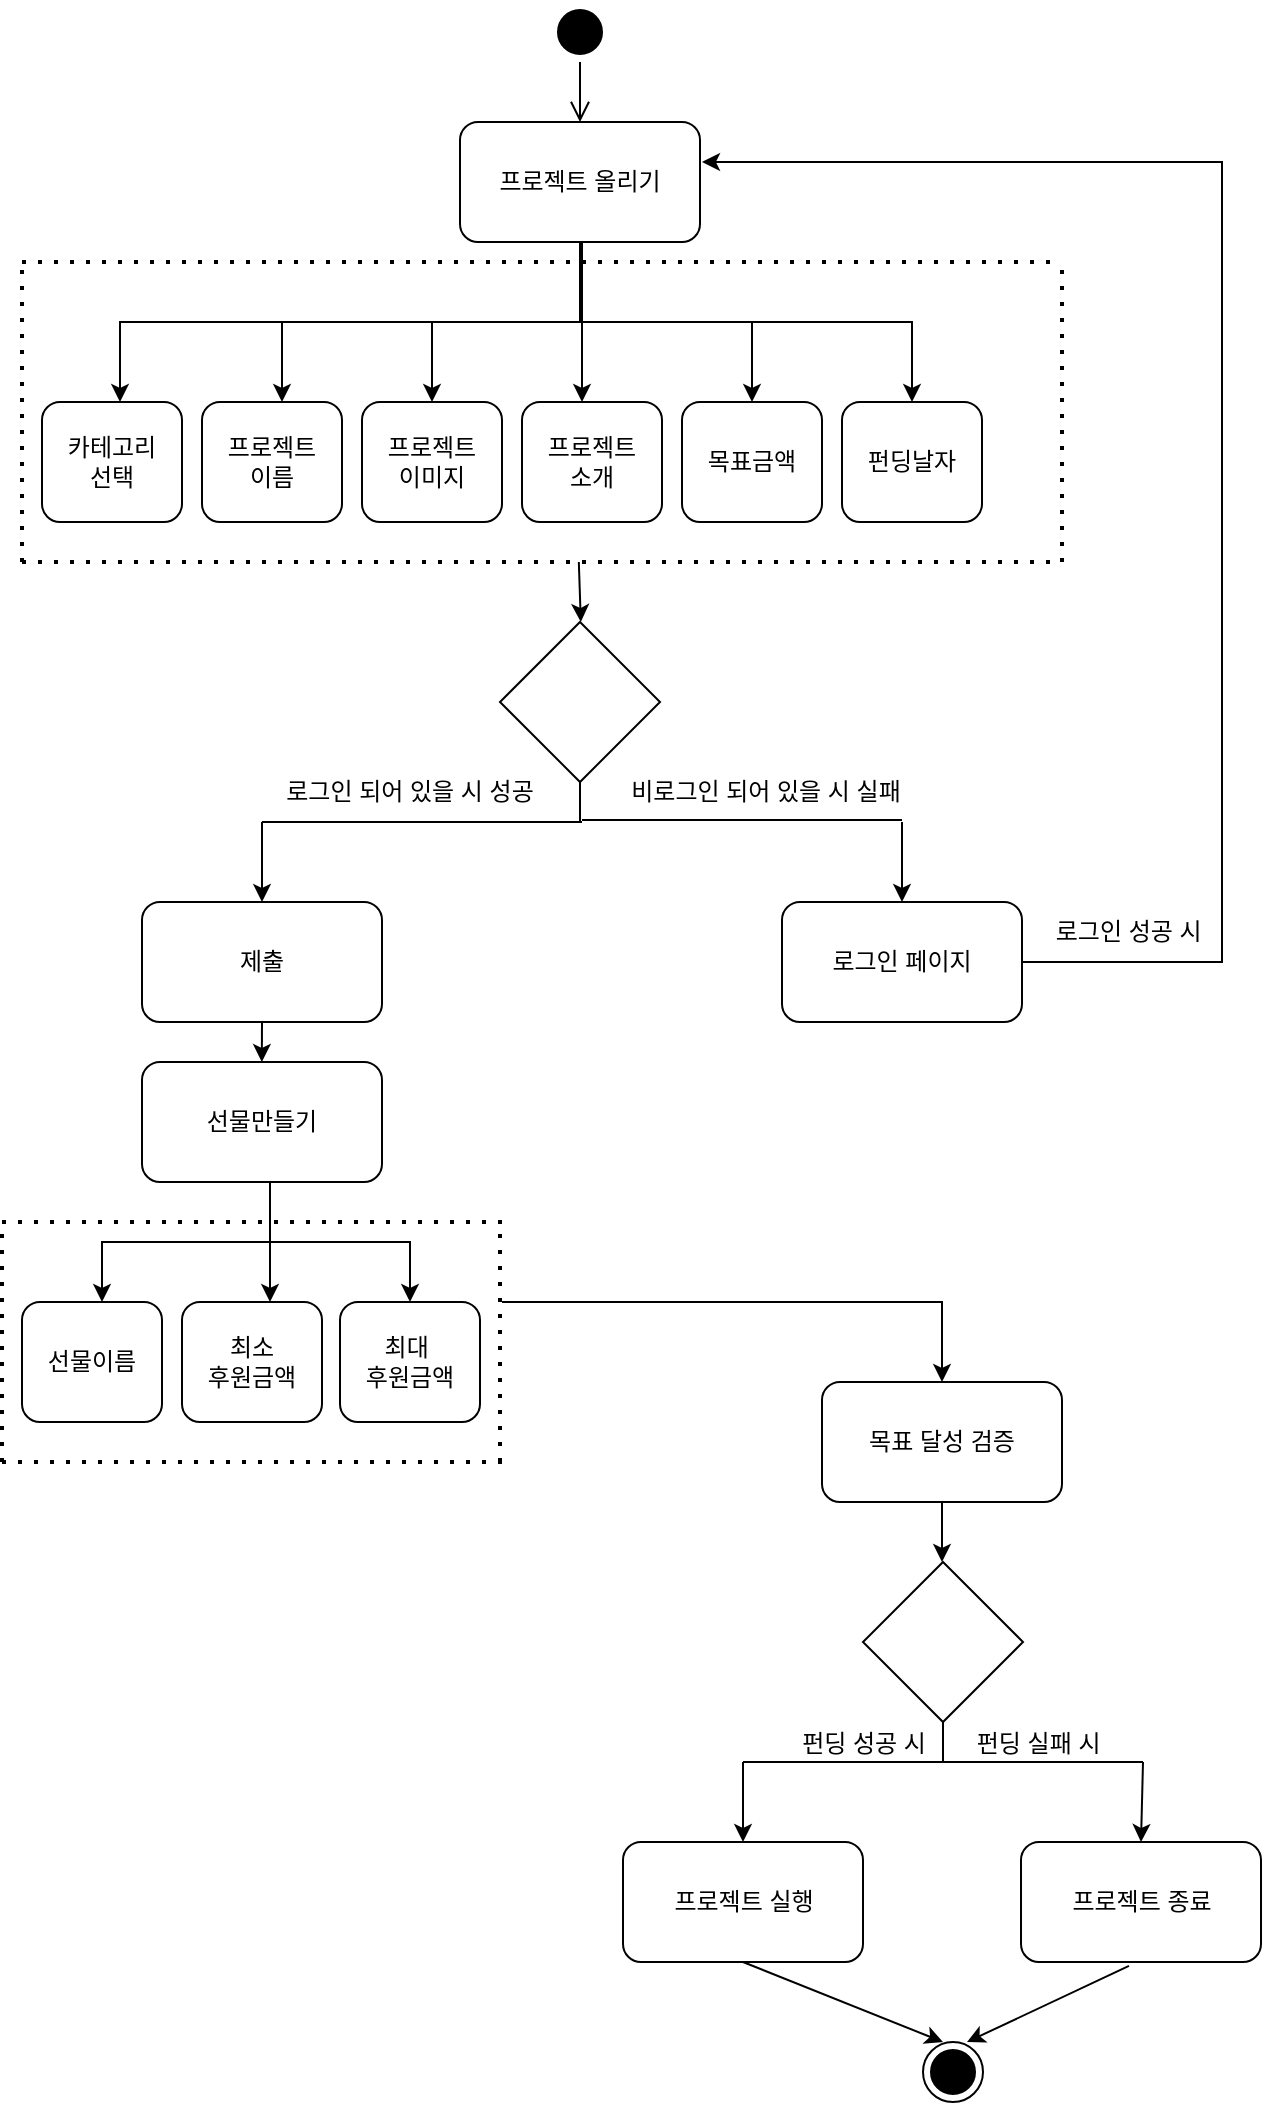 <mxfile version="20.2.7" type="device"><diagram id="DosK1IgngQuKl956r8d3" name="페이지-1"><mxGraphModel dx="1673" dy="820" grid="1" gridSize="10" guides="1" tooltips="1" connect="1" arrows="1" fold="1" page="1" pageScale="1" pageWidth="827" pageHeight="1169" math="0" shadow="0"><root><mxCell id="0"/><mxCell id="1" parent="0"/><mxCell id="dFunKYaq9AGWRSbqwoWt-5" value="" style="ellipse;html=1;shape=startState;fillColor=#000000;strokeColor=#000000;" parent="1" vertex="1"><mxGeometry x="384" width="30" height="30" as="geometry"/></mxCell><mxCell id="dFunKYaq9AGWRSbqwoWt-6" value="" style="edgeStyle=orthogonalEdgeStyle;html=1;verticalAlign=bottom;endArrow=open;endSize=8;strokeColor=#000000;rounded=0;" parent="1" source="dFunKYaq9AGWRSbqwoWt-5" edge="1"><mxGeometry relative="1" as="geometry"><mxPoint x="399" y="60" as="targetPoint"/><mxPoint x="404" y="-80" as="sourcePoint"/><Array as="points"/></mxGeometry></mxCell><mxCell id="dFunKYaq9AGWRSbqwoWt-11" style="edgeStyle=orthogonalEdgeStyle;rounded=0;orthogonalLoop=1;jettySize=auto;html=1;exitX=0.5;exitY=1;exitDx=0;exitDy=0;strokeColor=#000000;" parent="1" edge="1"><mxGeometry relative="1" as="geometry"><mxPoint x="399" y="100" as="sourcePoint"/><mxPoint x="399" y="100" as="targetPoint"/></mxGeometry></mxCell><mxCell id="BVV09I-UK46WeGzYg7kz-34" style="edgeStyle=orthogonalEdgeStyle;rounded=0;orthogonalLoop=1;jettySize=auto;html=1;exitX=0.5;exitY=0;exitDx=0;exitDy=0;" edge="1" parent="1" source="dFunKYaq9AGWRSbqwoWt-12"><mxGeometry relative="1" as="geometry"><mxPoint x="398.765" y="60" as="targetPoint"/></mxGeometry></mxCell><mxCell id="dFunKYaq9AGWRSbqwoWt-12" value="프로젝트 올리기" style="rounded=1;whiteSpace=wrap;html=1;strokeColor=#000000;" parent="1" vertex="1"><mxGeometry x="339" y="60" width="120" height="60" as="geometry"/></mxCell><mxCell id="dFunKYaq9AGWRSbqwoWt-13" value="" style="edgeStyle=elbowEdgeStyle;elbow=vertical;endArrow=classic;html=1;rounded=0;strokeColor=#000000;exitX=0.5;exitY=1;exitDx=0;exitDy=0;" parent="1" source="dFunKYaq9AGWRSbqwoWt-12" edge="1"><mxGeometry width="50" height="50" relative="1" as="geometry"><mxPoint x="339" y="120" as="sourcePoint"/><mxPoint x="169" y="200" as="targetPoint"/></mxGeometry></mxCell><mxCell id="dFunKYaq9AGWRSbqwoWt-15" value="" style="endArrow=classic;html=1;rounded=0;strokeColor=#000000;" parent="1" edge="1"><mxGeometry width="50" height="50" relative="1" as="geometry"><mxPoint x="250" y="160" as="sourcePoint"/><mxPoint x="250" y="200" as="targetPoint"/></mxGeometry></mxCell><mxCell id="dFunKYaq9AGWRSbqwoWt-17" value="카테고리&lt;br&gt;선택" style="rounded=1;whiteSpace=wrap;html=1;strokeColor=#000000;" parent="1" vertex="1"><mxGeometry x="130" y="200" width="70" height="60" as="geometry"/></mxCell><mxCell id="dFunKYaq9AGWRSbqwoWt-18" value="프로젝트&lt;br&gt;이름" style="rounded=1;whiteSpace=wrap;html=1;strokeColor=#000000;" parent="1" vertex="1"><mxGeometry x="210" y="200" width="70" height="60" as="geometry"/></mxCell><mxCell id="dFunKYaq9AGWRSbqwoWt-19" value="프로젝트&lt;br&gt;이미지" style="rounded=1;whiteSpace=wrap;html=1;strokeColor=#000000;" parent="1" vertex="1"><mxGeometry x="290" y="200" width="70" height="60" as="geometry"/></mxCell><mxCell id="dFunKYaq9AGWRSbqwoWt-20" value="프로젝트&lt;br&gt;소개" style="rounded=1;whiteSpace=wrap;html=1;strokeColor=#000000;" parent="1" vertex="1"><mxGeometry x="370" y="200" width="70" height="60" as="geometry"/></mxCell><mxCell id="dFunKYaq9AGWRSbqwoWt-21" value="목표금액" style="rounded=1;whiteSpace=wrap;html=1;strokeColor=#000000;" parent="1" vertex="1"><mxGeometry x="450" y="200" width="70" height="60" as="geometry"/></mxCell><mxCell id="dFunKYaq9AGWRSbqwoWt-22" value="펀딩날자" style="rounded=1;whiteSpace=wrap;html=1;strokeColor=#000000;" parent="1" vertex="1"><mxGeometry x="530" y="200" width="70" height="60" as="geometry"/></mxCell><mxCell id="dFunKYaq9AGWRSbqwoWt-23" value="" style="endArrow=classic;html=1;rounded=0;strokeColor=#000000;entryX=0.5;entryY=0;entryDx=0;entryDy=0;" parent="1" target="dFunKYaq9AGWRSbqwoWt-19" edge="1"><mxGeometry width="50" height="50" relative="1" as="geometry"><mxPoint x="325" y="160" as="sourcePoint"/><mxPoint x="260" y="210" as="targetPoint"/></mxGeometry></mxCell><mxCell id="dFunKYaq9AGWRSbqwoWt-24" value="" style="endArrow=classic;html=1;rounded=0;strokeColor=#000000;" parent="1" edge="1"><mxGeometry width="50" height="50" relative="1" as="geometry"><mxPoint x="400" y="160" as="sourcePoint"/><mxPoint x="400" y="200" as="targetPoint"/></mxGeometry></mxCell><mxCell id="dFunKYaq9AGWRSbqwoWt-25" value="" style="edgeStyle=elbowEdgeStyle;elbow=vertical;endArrow=classic;html=1;rounded=0;strokeColor=#000000;entryX=0.5;entryY=0;entryDx=0;entryDy=0;" parent="1" target="dFunKYaq9AGWRSbqwoWt-22" edge="1"><mxGeometry width="50" height="50" relative="1" as="geometry"><mxPoint x="400" y="120" as="sourcePoint"/><mxPoint x="540" y="140" as="targetPoint"/></mxGeometry></mxCell><mxCell id="dFunKYaq9AGWRSbqwoWt-26" value="" style="endArrow=classic;html=1;rounded=0;strokeColor=#000000;entryX=0.5;entryY=0;entryDx=0;entryDy=0;" parent="1" target="dFunKYaq9AGWRSbqwoWt-21" edge="1"><mxGeometry width="50" height="50" relative="1" as="geometry"><mxPoint x="485" y="160" as="sourcePoint"/><mxPoint x="410" y="210" as="targetPoint"/></mxGeometry></mxCell><mxCell id="dFunKYaq9AGWRSbqwoWt-27" value="" style="endArrow=none;dashed=1;html=1;dashPattern=1 3;strokeWidth=2;rounded=0;strokeColor=#000000;" parent="1" edge="1"><mxGeometry width="50" height="50" relative="1" as="geometry"><mxPoint x="120" y="280" as="sourcePoint"/><mxPoint x="120" y="130" as="targetPoint"/></mxGeometry></mxCell><mxCell id="dFunKYaq9AGWRSbqwoWt-29" value="" style="endArrow=none;dashed=1;html=1;dashPattern=1 3;strokeWidth=2;rounded=0;strokeColor=#000000;" parent="1" edge="1"><mxGeometry width="50" height="50" relative="1" as="geometry"><mxPoint x="640" y="280" as="sourcePoint"/><mxPoint x="640" y="130" as="targetPoint"/></mxGeometry></mxCell><mxCell id="dFunKYaq9AGWRSbqwoWt-30" value="" style="endArrow=none;dashed=1;html=1;dashPattern=1 3;strokeWidth=2;rounded=0;strokeColor=#000000;" parent="1" edge="1"><mxGeometry width="50" height="50" relative="1" as="geometry"><mxPoint x="120" y="280" as="sourcePoint"/><mxPoint x="640" y="280" as="targetPoint"/></mxGeometry></mxCell><mxCell id="dFunKYaq9AGWRSbqwoWt-32" value="" style="endArrow=none;dashed=1;html=1;dashPattern=1 3;strokeWidth=2;rounded=0;strokeColor=#000000;" parent="1" edge="1"><mxGeometry width="50" height="50" relative="1" as="geometry"><mxPoint x="120" y="130" as="sourcePoint"/><mxPoint x="640" y="130" as="targetPoint"/></mxGeometry></mxCell><mxCell id="dFunKYaq9AGWRSbqwoWt-33" value="" style="endArrow=classic;html=1;rounded=0;strokeColor=#000000;" parent="1" edge="1"><mxGeometry width="50" height="50" relative="1" as="geometry"><mxPoint x="398.41" y="280" as="sourcePoint"/><mxPoint x="399.41" y="310" as="targetPoint"/></mxGeometry></mxCell><mxCell id="dFunKYaq9AGWRSbqwoWt-34" value="제출" style="rounded=1;whiteSpace=wrap;html=1;strokeColor=#000000;" parent="1" vertex="1"><mxGeometry x="180" y="450" width="120" height="60" as="geometry"/></mxCell><mxCell id="dFunKYaq9AGWRSbqwoWt-36" value="" style="endArrow=none;html=1;rounded=0;strokeColor=#000000;" parent="1" edge="1"><mxGeometry width="50" height="50" relative="1" as="geometry"><mxPoint x="240" y="410" as="sourcePoint"/><mxPoint x="400" y="410" as="targetPoint"/></mxGeometry></mxCell><mxCell id="dFunKYaq9AGWRSbqwoWt-37" value="로그인 되어 있을 시 성공" style="text;html=1;strokeColor=none;fillColor=none;align=center;verticalAlign=middle;whiteSpace=wrap;rounded=0;" parent="1" vertex="1"><mxGeometry x="244" y="380" width="140" height="30" as="geometry"/></mxCell><mxCell id="dFunKYaq9AGWRSbqwoWt-38" value="비로그인 되어 있을 시 실패" style="text;html=1;strokeColor=none;fillColor=none;align=center;verticalAlign=middle;whiteSpace=wrap;rounded=0;" parent="1" vertex="1"><mxGeometry x="414" y="380" width="156" height="30" as="geometry"/></mxCell><mxCell id="dFunKYaq9AGWRSbqwoWt-40" value="" style="rhombus;whiteSpace=wrap;html=1;strokeColor=#000000;" parent="1" vertex="1"><mxGeometry x="359" y="310" width="80" height="80" as="geometry"/></mxCell><mxCell id="dFunKYaq9AGWRSbqwoWt-41" value="" style="endArrow=none;html=1;rounded=0;strokeColor=#000000;entryX=0.5;entryY=1;entryDx=0;entryDy=0;" parent="1" target="dFunKYaq9AGWRSbqwoWt-40" edge="1"><mxGeometry width="50" height="50" relative="1" as="geometry"><mxPoint x="399" y="410" as="sourcePoint"/><mxPoint x="540" y="560" as="targetPoint"/></mxGeometry></mxCell><mxCell id="dFunKYaq9AGWRSbqwoWt-44" value="" style="endArrow=none;html=1;rounded=0;strokeColor=#000000;" parent="1" edge="1"><mxGeometry width="50" height="50" relative="1" as="geometry"><mxPoint x="400" y="409" as="sourcePoint"/><mxPoint x="560" y="409" as="targetPoint"/></mxGeometry></mxCell><mxCell id="dFunKYaq9AGWRSbqwoWt-45" value="" style="endArrow=classic;html=1;rounded=0;strokeColor=#000000;entryX=0.5;entryY=0;entryDx=0;entryDy=0;" parent="1" target="dFunKYaq9AGWRSbqwoWt-46" edge="1"><mxGeometry width="50" height="50" relative="1" as="geometry"><mxPoint x="560" y="410" as="sourcePoint"/><mxPoint x="570" y="450" as="targetPoint"/></mxGeometry></mxCell><mxCell id="dFunKYaq9AGWRSbqwoWt-46" value="로그인 페이지" style="rounded=1;whiteSpace=wrap;html=1;strokeColor=#000000;" parent="1" vertex="1"><mxGeometry x="500" y="450" width="120" height="60" as="geometry"/></mxCell><mxCell id="dFunKYaq9AGWRSbqwoWt-47" value="" style="endArrow=classic;html=1;rounded=0;strokeColor=#000000;exitX=1;exitY=0.5;exitDx=0;exitDy=0;" parent="1" source="dFunKYaq9AGWRSbqwoWt-46" edge="1"><mxGeometry width="50" height="50" relative="1" as="geometry"><mxPoint x="490" y="320" as="sourcePoint"/><mxPoint x="460" y="80" as="targetPoint"/><Array as="points"><mxPoint x="720" y="480"/><mxPoint x="720" y="80"/><mxPoint x="460" y="80"/></Array></mxGeometry></mxCell><mxCell id="dFunKYaq9AGWRSbqwoWt-48" value="로그인 성공 시&amp;nbsp;" style="text;html=1;strokeColor=none;fillColor=none;align=center;verticalAlign=middle;whiteSpace=wrap;rounded=0;" parent="1" vertex="1"><mxGeometry x="630" y="450" width="90" height="30" as="geometry"/></mxCell><mxCell id="dFunKYaq9AGWRSbqwoWt-49" value="" style="endArrow=classic;html=1;rounded=0;strokeColor=#000000;" parent="1" edge="1"><mxGeometry width="50" height="50" relative="1" as="geometry"><mxPoint x="240" y="510" as="sourcePoint"/><mxPoint x="239.91" y="530" as="targetPoint"/></mxGeometry></mxCell><mxCell id="dFunKYaq9AGWRSbqwoWt-50" value="선물만들기" style="rounded=1;whiteSpace=wrap;html=1;strokeColor=#000000;" parent="1" vertex="1"><mxGeometry x="180" y="530" width="120" height="60" as="geometry"/></mxCell><mxCell id="dFunKYaq9AGWRSbqwoWt-51" value="" style="edgeStyle=elbowEdgeStyle;elbow=vertical;endArrow=classic;html=1;rounded=0;strokeColor=#000000;" parent="1" edge="1"><mxGeometry width="50" height="50" relative="1" as="geometry"><mxPoint x="244" y="590" as="sourcePoint"/><mxPoint x="160" y="650" as="targetPoint"/></mxGeometry></mxCell><mxCell id="dFunKYaq9AGWRSbqwoWt-52" value="선물이름" style="rounded=1;whiteSpace=wrap;html=1;strokeColor=#000000;" parent="1" vertex="1"><mxGeometry x="120" y="650" width="70" height="60" as="geometry"/></mxCell><mxCell id="dFunKYaq9AGWRSbqwoWt-53" value="최소&lt;br&gt;후원금액" style="rounded=1;whiteSpace=wrap;html=1;strokeColor=#000000;" parent="1" vertex="1"><mxGeometry x="200" y="650" width="70" height="60" as="geometry"/></mxCell><mxCell id="dFunKYaq9AGWRSbqwoWt-54" value="최대&amp;nbsp;&lt;br&gt;후원금액" style="rounded=1;whiteSpace=wrap;html=1;strokeColor=#000000;" parent="1" vertex="1"><mxGeometry x="279" y="650" width="70" height="60" as="geometry"/></mxCell><mxCell id="dFunKYaq9AGWRSbqwoWt-55" value="" style="endArrow=classic;html=1;rounded=0;strokeColor=#000000;" parent="1" edge="1"><mxGeometry width="50" height="50" relative="1" as="geometry"><mxPoint x="244" y="610" as="sourcePoint"/><mxPoint x="244" y="650" as="targetPoint"/></mxGeometry></mxCell><mxCell id="dFunKYaq9AGWRSbqwoWt-58" value="" style="edgeStyle=elbowEdgeStyle;elbow=vertical;endArrow=classic;html=1;rounded=0;strokeColor=#000000;entryX=0.5;entryY=0;entryDx=0;entryDy=0;" parent="1" target="dFunKYaq9AGWRSbqwoWt-54" edge="1"><mxGeometry width="50" height="50" relative="1" as="geometry"><mxPoint x="244" y="590" as="sourcePoint"/><mxPoint x="544" y="640" as="targetPoint"/></mxGeometry></mxCell><mxCell id="dFunKYaq9AGWRSbqwoWt-59" value="" style="endArrow=none;dashed=1;html=1;dashPattern=1 3;strokeWidth=2;rounded=0;strokeColor=#000000;" parent="1" edge="1"><mxGeometry width="50" height="50" relative="1" as="geometry"><mxPoint x="359" y="730" as="sourcePoint"/><mxPoint x="359" y="610" as="targetPoint"/></mxGeometry></mxCell><mxCell id="dFunKYaq9AGWRSbqwoWt-60" value="" style="endArrow=none;dashed=1;html=1;dashPattern=1 3;strokeWidth=2;rounded=0;strokeColor=#000000;" parent="1" edge="1"><mxGeometry width="50" height="50" relative="1" as="geometry"><mxPoint x="110" y="730" as="sourcePoint"/><mxPoint x="110" y="610" as="targetPoint"/></mxGeometry></mxCell><mxCell id="dFunKYaq9AGWRSbqwoWt-61" value="" style="endArrow=none;dashed=1;html=1;dashPattern=1 3;strokeWidth=2;rounded=0;strokeColor=#000000;" parent="1" edge="1"><mxGeometry width="50" height="50" relative="1" as="geometry"><mxPoint x="360" y="730" as="sourcePoint"/><mxPoint x="110" y="730" as="targetPoint"/></mxGeometry></mxCell><mxCell id="dFunKYaq9AGWRSbqwoWt-62" value="" style="endArrow=none;dashed=1;html=1;dashPattern=1 3;strokeWidth=2;rounded=0;strokeColor=#000000;" parent="1" edge="1"><mxGeometry width="50" height="50" relative="1" as="geometry"><mxPoint x="360" y="610" as="sourcePoint"/><mxPoint x="110" y="610" as="targetPoint"/></mxGeometry></mxCell><mxCell id="dFunKYaq9AGWRSbqwoWt-63" value="" style="ellipse;html=1;shape=endState;fillColor=#000000;strokeColor=#000000;" parent="1" vertex="1"><mxGeometry x="570.5" y="1020" width="30" height="30" as="geometry"/></mxCell><mxCell id="dFunKYaq9AGWRSbqwoWt-64" value="" style="endArrow=classic;html=1;rounded=0;strokeColor=#000000;entryX=0.5;entryY=0;entryDx=0;entryDy=0;" parent="1" target="BVV09I-UK46WeGzYg7kz-12" edge="1"><mxGeometry width="50" height="50" relative="1" as="geometry"><mxPoint x="360" y="650" as="sourcePoint"/><mxPoint x="580" y="660" as="targetPoint"/><Array as="points"><mxPoint x="430" y="650"/><mxPoint x="520" y="650"/><mxPoint x="580" y="650"/></Array></mxGeometry></mxCell><mxCell id="BVV09I-UK46WeGzYg7kz-4" value="펀딩 성공 시" style="text;html=1;strokeColor=none;fillColor=none;align=center;verticalAlign=middle;whiteSpace=wrap;rounded=0;" vertex="1" parent="1"><mxGeometry x="470.5" y="856" width="140" height="30" as="geometry"/></mxCell><mxCell id="BVV09I-UK46WeGzYg7kz-7" value="" style="endArrow=none;html=1;rounded=0;strokeColor=#000000;" edge="1" parent="1"><mxGeometry width="50" height="50" relative="1" as="geometry"><mxPoint x="576.5" y="880" as="sourcePoint"/><mxPoint x="680.5" y="880" as="targetPoint"/></mxGeometry></mxCell><mxCell id="BVV09I-UK46WeGzYg7kz-8" value="" style="endArrow=none;html=1;rounded=0;strokeColor=#000000;" edge="1" parent="1"><mxGeometry width="50" height="50" relative="1" as="geometry"><mxPoint x="480.5" y="880" as="sourcePoint"/><mxPoint x="580.5" y="880" as="targetPoint"/></mxGeometry></mxCell><mxCell id="BVV09I-UK46WeGzYg7kz-1" value="" style="rhombus;whiteSpace=wrap;html=1;strokeColor=#000000;" vertex="1" parent="1"><mxGeometry x="540.5" y="780" width="80" height="80" as="geometry"/></mxCell><mxCell id="BVV09I-UK46WeGzYg7kz-9" value="" style="endArrow=none;html=1;rounded=0;strokeColor=#000000;" edge="1" parent="1"><mxGeometry width="50" height="50" relative="1" as="geometry"><mxPoint x="580.5" y="880" as="sourcePoint"/><mxPoint x="580.5" y="860" as="targetPoint"/></mxGeometry></mxCell><mxCell id="BVV09I-UK46WeGzYg7kz-12" value="목표 달성 검증" style="rounded=1;whiteSpace=wrap;html=1;strokeColor=#000000;" vertex="1" parent="1"><mxGeometry x="520" y="690" width="120" height="60" as="geometry"/></mxCell><mxCell id="BVV09I-UK46WeGzYg7kz-14" value="" style="endArrow=classic;html=1;rounded=0;strokeColor=#000000;" edge="1" parent="1"><mxGeometry width="50" height="50" relative="1" as="geometry"><mxPoint x="240" y="410" as="sourcePoint"/><mxPoint x="240" y="450" as="targetPoint"/></mxGeometry></mxCell><mxCell id="BVV09I-UK46WeGzYg7kz-17" value="펀딩 실패 시&amp;nbsp;" style="text;html=1;strokeColor=none;fillColor=none;align=center;verticalAlign=middle;whiteSpace=wrap;rounded=0;" vertex="1" parent="1"><mxGeometry x="559.5" y="856" width="140" height="30" as="geometry"/></mxCell><mxCell id="BVV09I-UK46WeGzYg7kz-21" value="" style="endArrow=classic;html=1;rounded=0;strokeColor=#000000;entryX=0.5;entryY=0;entryDx=0;entryDy=0;" edge="1" parent="1" target="BVV09I-UK46WeGzYg7kz-23"><mxGeometry width="50" height="50" relative="1" as="geometry"><mxPoint x="480.5" y="880" as="sourcePoint"/><mxPoint x="460.5" y="940" as="targetPoint"/></mxGeometry></mxCell><mxCell id="BVV09I-UK46WeGzYg7kz-22" value="" style="endArrow=classic;html=1;rounded=0;strokeColor=#000000;exitX=0.5;exitY=1;exitDx=0;exitDy=0;" edge="1" parent="1" source="BVV09I-UK46WeGzYg7kz-23"><mxGeometry width="50" height="50" relative="1" as="geometry"><mxPoint x="584.5" y="1009" as="sourcePoint"/><mxPoint x="580.5" y="1020" as="targetPoint"/><Array as="points"><mxPoint x="580.5" y="1020"/></Array></mxGeometry></mxCell><mxCell id="BVV09I-UK46WeGzYg7kz-23" value="프로젝트 실행" style="rounded=1;whiteSpace=wrap;html=1;strokeColor=#000000;" vertex="1" parent="1"><mxGeometry x="420.5" y="920" width="120" height="60" as="geometry"/></mxCell><mxCell id="BVV09I-UK46WeGzYg7kz-25" value="프로젝트 종료" style="rounded=1;whiteSpace=wrap;html=1;strokeColor=#000000;" vertex="1" parent="1"><mxGeometry x="619.5" y="920" width="120" height="60" as="geometry"/></mxCell><mxCell id="BVV09I-UK46WeGzYg7kz-27" value="" style="endArrow=classic;html=1;rounded=0;strokeColor=#000000;entryX=0.5;entryY=0;entryDx=0;entryDy=0;" edge="1" parent="1" target="BVV09I-UK46WeGzYg7kz-25"><mxGeometry width="50" height="50" relative="1" as="geometry"><mxPoint x="680.5" y="880" as="sourcePoint"/><mxPoint x="720.5" y="900" as="targetPoint"/></mxGeometry></mxCell><mxCell id="BVV09I-UK46WeGzYg7kz-28" value="" style="endArrow=classic;html=1;rounded=0;strokeColor=#000000;exitX=0.45;exitY=1.033;exitDx=0;exitDy=0;exitPerimeter=0;" edge="1" parent="1" source="BVV09I-UK46WeGzYg7kz-25"><mxGeometry width="50" height="50" relative="1" as="geometry"><mxPoint x="682.5" y="960" as="sourcePoint"/><mxPoint x="592.5" y="1020" as="targetPoint"/><Array as="points"><mxPoint x="592.5" y="1020"/></Array></mxGeometry></mxCell><mxCell id="BVV09I-UK46WeGzYg7kz-33" value="" style="endArrow=classic;html=1;rounded=0;exitX=0.5;exitY=1;exitDx=0;exitDy=0;" edge="1" parent="1" source="BVV09I-UK46WeGzYg7kz-12"><mxGeometry width="50" height="50" relative="1" as="geometry"><mxPoint x="640" y="870" as="sourcePoint"/><mxPoint x="580" y="780" as="targetPoint"/></mxGeometry></mxCell></root></mxGraphModel></diagram></mxfile>